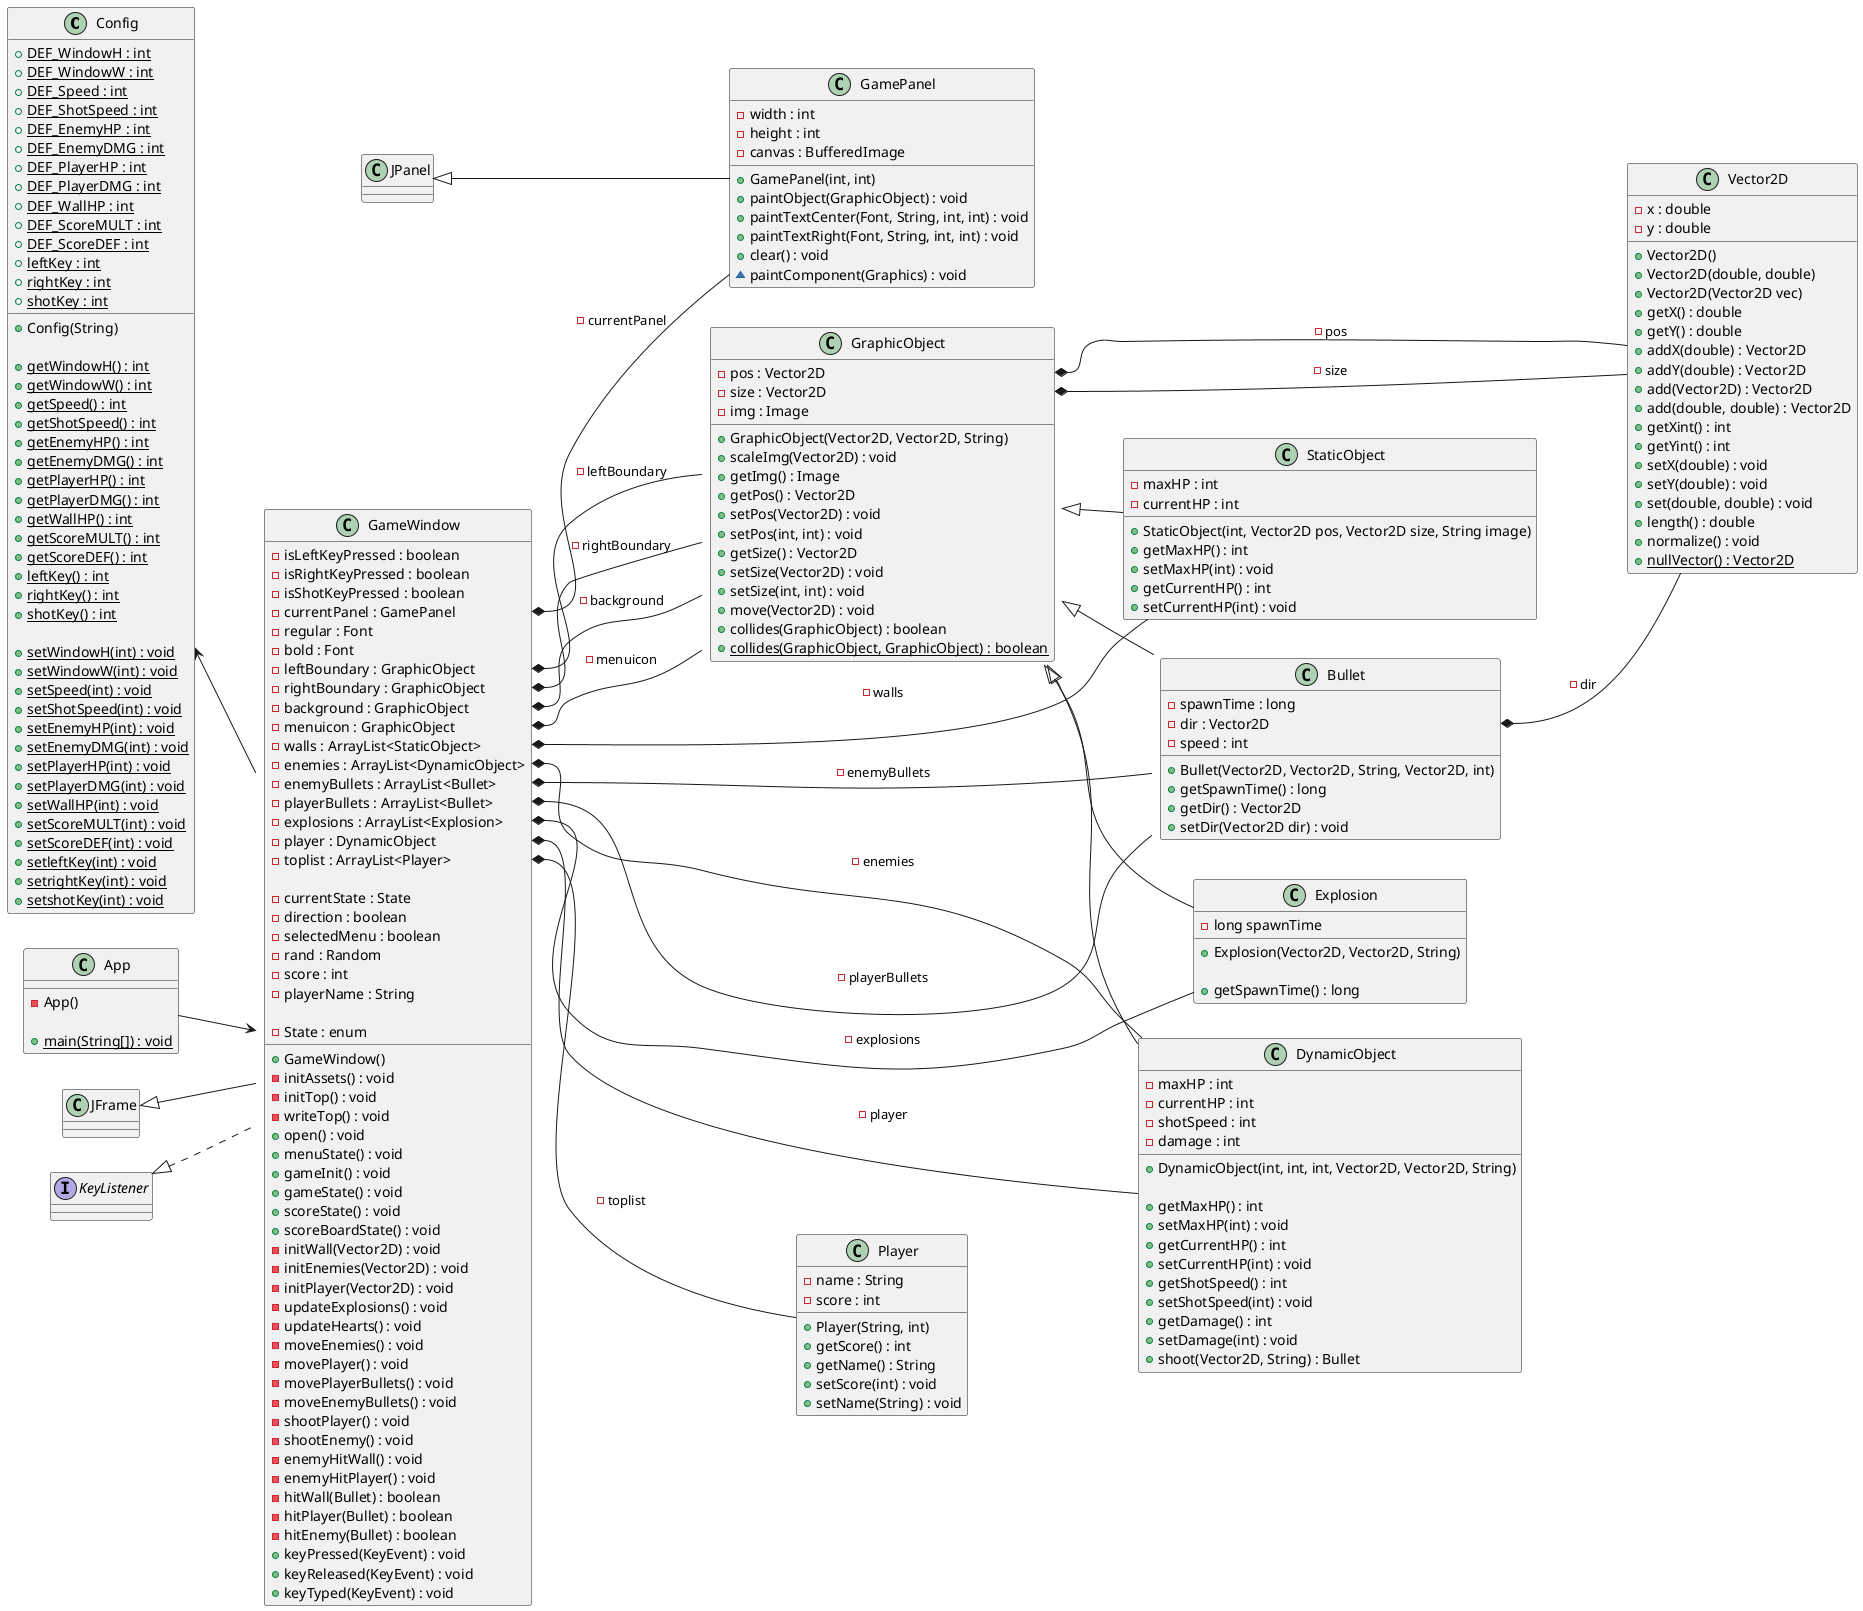 @startuml
left to right direction

class Config {
+ {static} DEF_WindowH : int
+ {static} DEF_WindowW : int
+ {static} DEF_Speed : int
+ {static} DEF_ShotSpeed : int
+ {static} DEF_EnemyHP : int
+ {static} DEF_EnemyDMG : int
+ {static} DEF_PlayerHP : int
+ {static} DEF_PlayerDMG : int
+ {static} DEF_WallHP : int
+ {static} DEF_ScoreMULT : int
+ {static} DEF_ScoreDEF : int
+ {static} leftKey : int
+ {static} rightKey : int
+ {static} shotKey : int

+ Config(String)

+ getWindowH() : {static} int 
+ getWindowW() : {static} int 
+ getSpeed() : {static} int 
+ getShotSpeed() : {static} int 
+ getEnemyHP() : {static} int 
+ getEnemyDMG() : {static} int 
+ getPlayerHP() : {static} int 
+ getPlayerDMG() : {static} int 
+ getWallHP() : {static} int 
+ getScoreMULT() : {static} int 
+ getScoreDEF() : {static} int 
+ leftKey() : {static} int 
+ rightKey() : {static} int 
+ shotKey() : {static} int 

+ setWindowH(int) : {static} void 
+ setWindowW(int) : {static} void 
+ setSpeed(int) : {static} void 
+ setShotSpeed(int) : {static} void 
+ setEnemyHP(int) : {static} void 
+ setEnemyDMG(int) : {static} void 
+ setPlayerHP(int) : {static} void 
+ setPlayerDMG(int) : {static} void 
+ setWallHP(int) : {static} void 
+ setScoreMULT(int) : {static} void 
+ setScoreDEF(int) : {static} void 
+ setleftKey(int) : {static} void 
+ setrightKey(int) : {static} void 
+ setshotKey(int) : {static} void 
}

GraphicObject::pos *-- Vector2D : - pos
GraphicObject::size *-- Vector2D : - size

class GraphicObject {
- pos : Vector2D 
- size : Vector2D 
- img : Image 

+ GraphicObject(Vector2D, Vector2D, String)
+ scaleImg(Vector2D) : void 
+ getImg() : Image 
+ getPos() : Vector2D 
+ setPos(Vector2D) : void 
+ setPos(int, int) : void 
+ getSize() : Vector2D 
+ setSize(Vector2D) : void 
+ setSize(int, int) : void 
+ move(Vector2D) : void 
+ collides(GraphicObject) : boolean 
+ collides(GraphicObject, GraphicObject) : {static} boolean 
}

class Player{
- name : String
- score : int

+ Player(String, int)
+ getScore() : int 
+ getName() : String 
+ setScore(int) : void 
+ setName(String) : void 
}

class Vector2D {
- x : double
- y : double

+ Vector2D()
+ Vector2D(double, double)
+ Vector2D(Vector2D vec)
+ getX() : double 
+ getY() : double 
+ addX(double) : Vector2D 
+ addY(double) : Vector2D 
+ add(Vector2D) : Vector2D 
+ add(double, double) : Vector2D 
+ getXint() : int 
+ getYint() : int 
+ setX(double) : void 
+ setY(double) : void 
+ set(double, double) : void 
+ length() : double 
+ normalize() : void 
+ nullVector() : {static} Vector2D 
}

Bullet::dir *-- Vector2D : - dir 

class Bullet extends GraphicObject {
- spawnTime : long 
- dir : Vector2D
- speed : int

+ Bullet(Vector2D, Vector2D, String, Vector2D, int)
+ getSpawnTime() : long 
+ getDir() : Vector2D 
+ setDir(Vector2D dir) : void 
}

class DynamicObject extends GraphicObject {
- maxHP : int
- currentHP : int
- shotSpeed : int
- damage : int

+ DynamicObject(int, int, int, Vector2D, Vector2D, String)

+ getMaxHP() : int 
+ setMaxHP(int) : void 
+ getCurrentHP() : int 
+ setCurrentHP(int) : void 
+ getShotSpeed() : int 
+ setShotSpeed(int) : void 
+ getDamage() : int 
+ setDamage(int) : void 
+ shoot(Vector2D, String) : Bullet 
}

class Explosion extends GraphicObject {
- long spawnTime

+ Explosion(Vector2D, Vector2D, String)

+ getSpawnTime() : long 
}

class StaticObject extends GraphicObject {
- maxHP : int
- currentHP : int

+ StaticObject(int, Vector2D pos, Vector2D size, String image)
+ getMaxHP() : int 
+ setMaxHP(int) : void 
+ getCurrentHP() : int 
+ setCurrentHP(int) : void 
}

App --> GameWindow

class App {
- App()

+ main(String[]) : void {static} 
}

class GamePanel extends JPanel {
- width : int
- height : int 
- canvas : BufferedImage

+ GamePanel(int, int)
+ paintObject(GraphicObject) : void 
+ paintTextCenter(Font, String, int, int) : void 
+ paintTextRight(Font, String, int, int) : void 
+ clear() : void 
~ paintComponent(Graphics) : void 
}

Config <-- GameWindow
GameWindow::enemyBullets *-- Bullet : - enemyBullets
GameWindow::playerBullets *-- Bullet : - playerBullets
GameWindow::leftBoundary *-- GraphicObject : - leftBoundary
GameWindow::rightBoundary *-- GraphicObject : - rightBoundary
GameWindow::background *-- GraphicObject : - background
GameWindow::menuicon *-- GraphicObject : - menuicon
GameWindow::currentPanel *-- GamePanel : - currentPanel 
GameWindow::enemies *-- DynamicObject : - enemies
GameWindow::player *-- DynamicObject : - player
GameWindow::walls *-- StaticObject : - walls
GameWindow::explosions *-- Explosion : - explosions
GameWindow::toplist *-- Player : - toplist

class GameWindow extends JFrame implements KeyListener {
- isLeftKeyPressed : boolean 
- isRightKeyPressed : boolean 
- isShotKeyPressed : boolean 
- currentPanel : GamePanel 
- regular : Font 
- bold : Font 
- leftBoundary : GraphicObject
- rightBoundary : GraphicObject
- background : GraphicObject
- menuicon : GraphicObject
- walls : ArrayList<StaticObject> 
- enemies : ArrayList<DynamicObject> 
- enemyBullets : ArrayList<Bullet> 
- playerBullets : ArrayList<Bullet> 
- explosions : ArrayList<Explosion> 
- player : DynamicObject 
- toplist : ArrayList<Player> 

- currentState : State 
- direction : boolean 
- selectedMenu : boolean 
- rand : Random 
- score : int 
- playerName : String 

+ GameWindow()
- initAssets() : void 
- initTop() : void 
- writeTop() : void 
- State : enum 
+ open() : void 
+ menuState() : void 
+ gameInit() : void 
+ gameState() : void 
+ scoreState() : void 
+ scoreBoardState() : void 
- initWall(Vector2D) : void 
- initEnemies(Vector2D) : void 
- initPlayer(Vector2D) : void 
- updateExplosions() : void 
- updateHearts() : void 
- moveEnemies() : void 
- movePlayer() : void 
- movePlayerBullets() : void 
- moveEnemyBullets() : void 
- shootPlayer() : void 
- shootEnemy() : void 
- enemyHitWall() : void 
- enemyHitPlayer() : void 
- hitWall(Bullet) : boolean 
- hitPlayer(Bullet) : boolean 
- hitEnemy(Bullet) : boolean 
+ keyPressed(KeyEvent) : void 
+ keyReleased(KeyEvent) : void 
+ keyTyped(KeyEvent) : void 
}
@enduml
